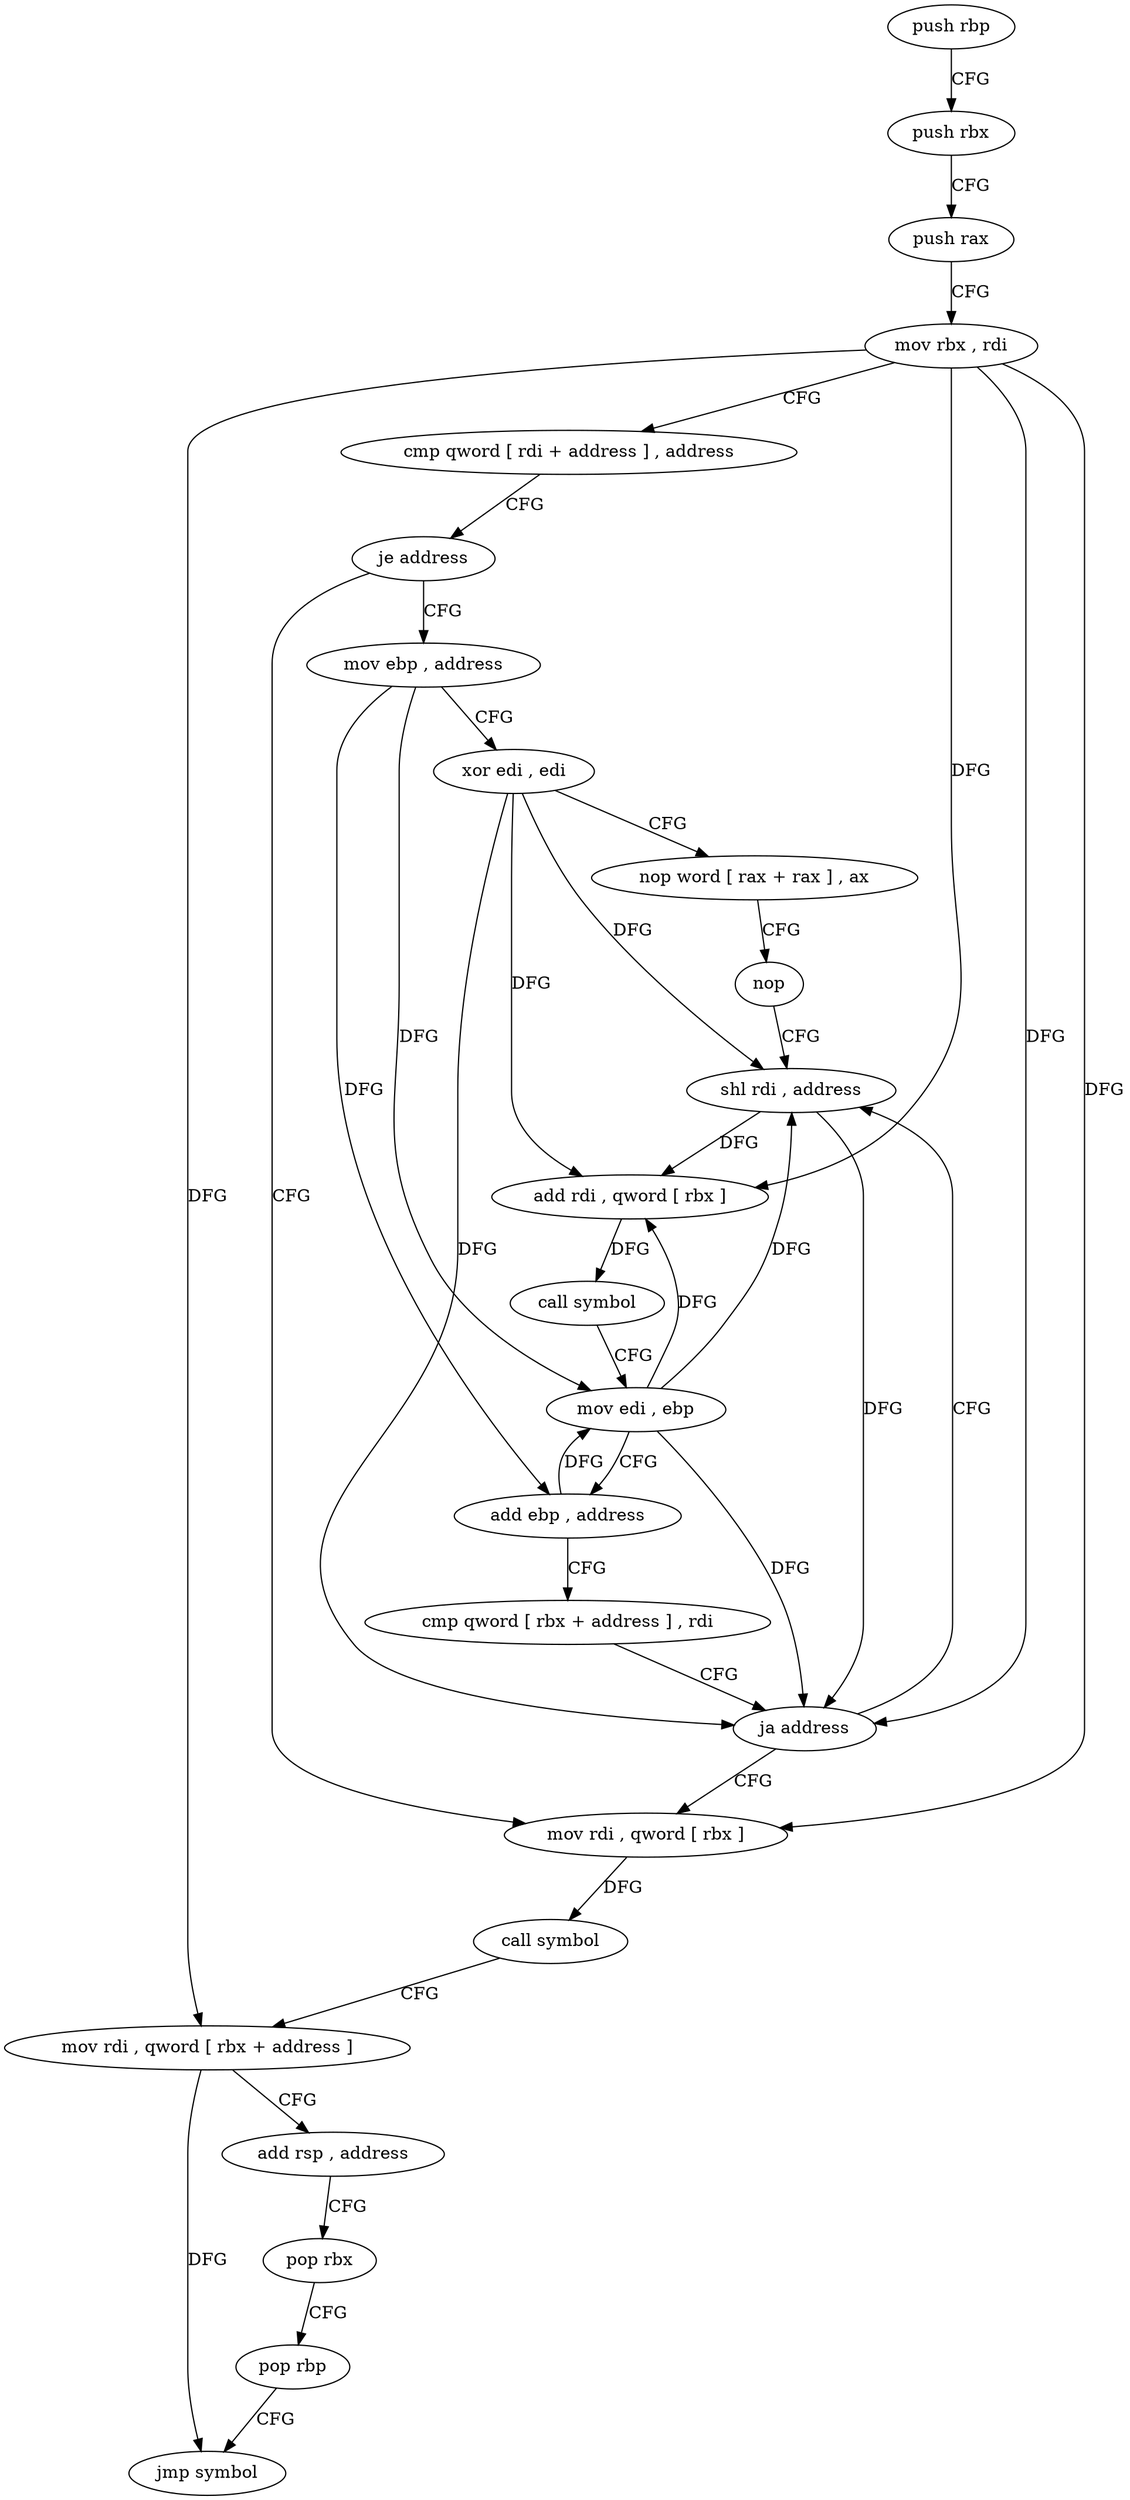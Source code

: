 digraph "func" {
"4205248" [label = "push rbp" ]
"4205249" [label = "push rbx" ]
"4205250" [label = "push rax" ]
"4205251" [label = "mov rbx , rdi" ]
"4205254" [label = "cmp qword [ rdi + address ] , address" ]
"4205259" [label = "je address" ]
"4205303" [label = "mov rdi , qword [ rbx ]" ]
"4205261" [label = "mov ebp , address" ]
"4205306" [label = "call symbol" ]
"4205311" [label = "mov rdi , qword [ rbx + address ]" ]
"4205315" [label = "add rsp , address" ]
"4205319" [label = "pop rbx" ]
"4205320" [label = "pop rbp" ]
"4205321" [label = "jmp symbol" ]
"4205266" [label = "xor edi , edi" ]
"4205268" [label = "nop word [ rax + rax ] , ax" ]
"4205278" [label = "nop" ]
"4205280" [label = "shl rdi , address" ]
"4205284" [label = "add rdi , qword [ rbx ]" ]
"4205287" [label = "call symbol" ]
"4205292" [label = "mov edi , ebp" ]
"4205294" [label = "add ebp , address" ]
"4205297" [label = "cmp qword [ rbx + address ] , rdi" ]
"4205301" [label = "ja address" ]
"4205248" -> "4205249" [ label = "CFG" ]
"4205249" -> "4205250" [ label = "CFG" ]
"4205250" -> "4205251" [ label = "CFG" ]
"4205251" -> "4205254" [ label = "CFG" ]
"4205251" -> "4205303" [ label = "DFG" ]
"4205251" -> "4205311" [ label = "DFG" ]
"4205251" -> "4205284" [ label = "DFG" ]
"4205251" -> "4205301" [ label = "DFG" ]
"4205254" -> "4205259" [ label = "CFG" ]
"4205259" -> "4205303" [ label = "CFG" ]
"4205259" -> "4205261" [ label = "CFG" ]
"4205303" -> "4205306" [ label = "DFG" ]
"4205261" -> "4205266" [ label = "CFG" ]
"4205261" -> "4205292" [ label = "DFG" ]
"4205261" -> "4205294" [ label = "DFG" ]
"4205306" -> "4205311" [ label = "CFG" ]
"4205311" -> "4205315" [ label = "CFG" ]
"4205311" -> "4205321" [ label = "DFG" ]
"4205315" -> "4205319" [ label = "CFG" ]
"4205319" -> "4205320" [ label = "CFG" ]
"4205320" -> "4205321" [ label = "CFG" ]
"4205266" -> "4205268" [ label = "CFG" ]
"4205266" -> "4205280" [ label = "DFG" ]
"4205266" -> "4205284" [ label = "DFG" ]
"4205266" -> "4205301" [ label = "DFG" ]
"4205268" -> "4205278" [ label = "CFG" ]
"4205278" -> "4205280" [ label = "CFG" ]
"4205280" -> "4205284" [ label = "DFG" ]
"4205280" -> "4205301" [ label = "DFG" ]
"4205284" -> "4205287" [ label = "DFG" ]
"4205287" -> "4205292" [ label = "CFG" ]
"4205292" -> "4205294" [ label = "CFG" ]
"4205292" -> "4205280" [ label = "DFG" ]
"4205292" -> "4205284" [ label = "DFG" ]
"4205292" -> "4205301" [ label = "DFG" ]
"4205294" -> "4205297" [ label = "CFG" ]
"4205294" -> "4205292" [ label = "DFG" ]
"4205297" -> "4205301" [ label = "CFG" ]
"4205301" -> "4205280" [ label = "CFG" ]
"4205301" -> "4205303" [ label = "CFG" ]
}
